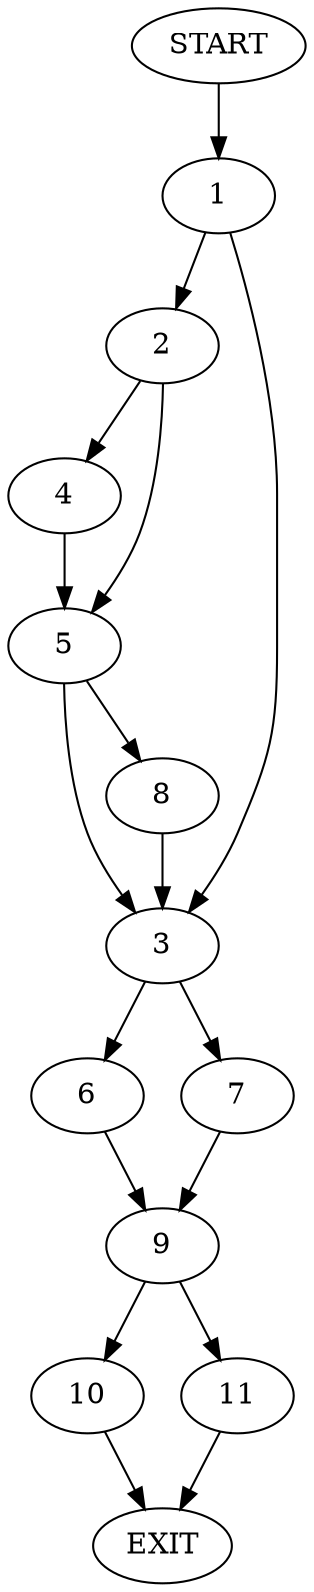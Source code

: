 digraph {
0 [label="START"]
12 [label="EXIT"]
0 -> 1
1 -> 2
1 -> 3
2 -> 4
2 -> 5
3 -> 6
3 -> 7
4 -> 5
5 -> 8
5 -> 3
8 -> 3
6 -> 9
7 -> 9
9 -> 10
9 -> 11
10 -> 12
11 -> 12
}
